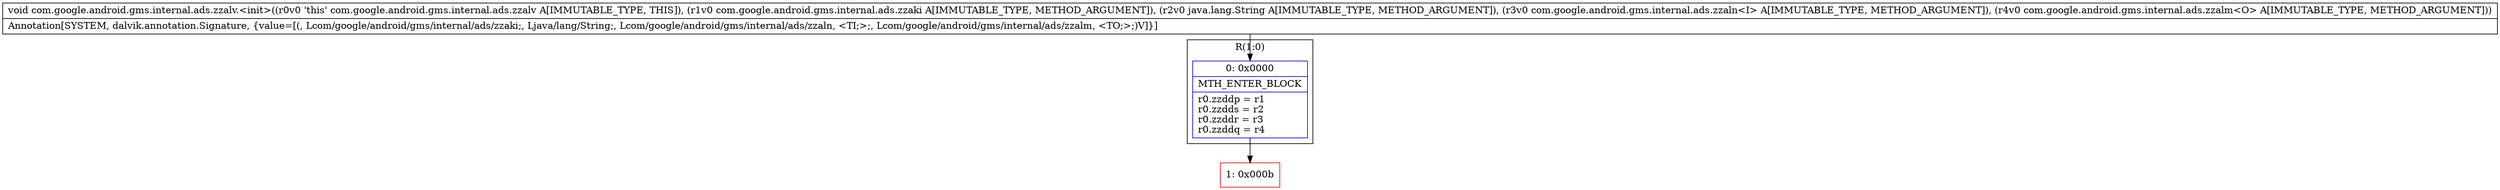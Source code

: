 digraph "CFG forcom.google.android.gms.internal.ads.zzalv.\<init\>(Lcom\/google\/android\/gms\/internal\/ads\/zzaki;Ljava\/lang\/String;Lcom\/google\/android\/gms\/internal\/ads\/zzaln;Lcom\/google\/android\/gms\/internal\/ads\/zzalm;)V" {
subgraph cluster_Region_167649406 {
label = "R(1:0)";
node [shape=record,color=blue];
Node_0 [shape=record,label="{0\:\ 0x0000|MTH_ENTER_BLOCK\l|r0.zzddp = r1\lr0.zzdds = r2\lr0.zzddr = r3\lr0.zzddq = r4\l}"];
}
Node_1 [shape=record,color=red,label="{1\:\ 0x000b}"];
MethodNode[shape=record,label="{void com.google.android.gms.internal.ads.zzalv.\<init\>((r0v0 'this' com.google.android.gms.internal.ads.zzalv A[IMMUTABLE_TYPE, THIS]), (r1v0 com.google.android.gms.internal.ads.zzaki A[IMMUTABLE_TYPE, METHOD_ARGUMENT]), (r2v0 java.lang.String A[IMMUTABLE_TYPE, METHOD_ARGUMENT]), (r3v0 com.google.android.gms.internal.ads.zzaln\<I\> A[IMMUTABLE_TYPE, METHOD_ARGUMENT]), (r4v0 com.google.android.gms.internal.ads.zzalm\<O\> A[IMMUTABLE_TYPE, METHOD_ARGUMENT]))  | Annotation[SYSTEM, dalvik.annotation.Signature, \{value=[(, Lcom\/google\/android\/gms\/internal\/ads\/zzaki;, Ljava\/lang\/String;, Lcom\/google\/android\/gms\/internal\/ads\/zzaln, \<TI;\>;, Lcom\/google\/android\/gms\/internal\/ads\/zzalm, \<TO;\>;)V]\}]\l}"];
MethodNode -> Node_0;
Node_0 -> Node_1;
}

